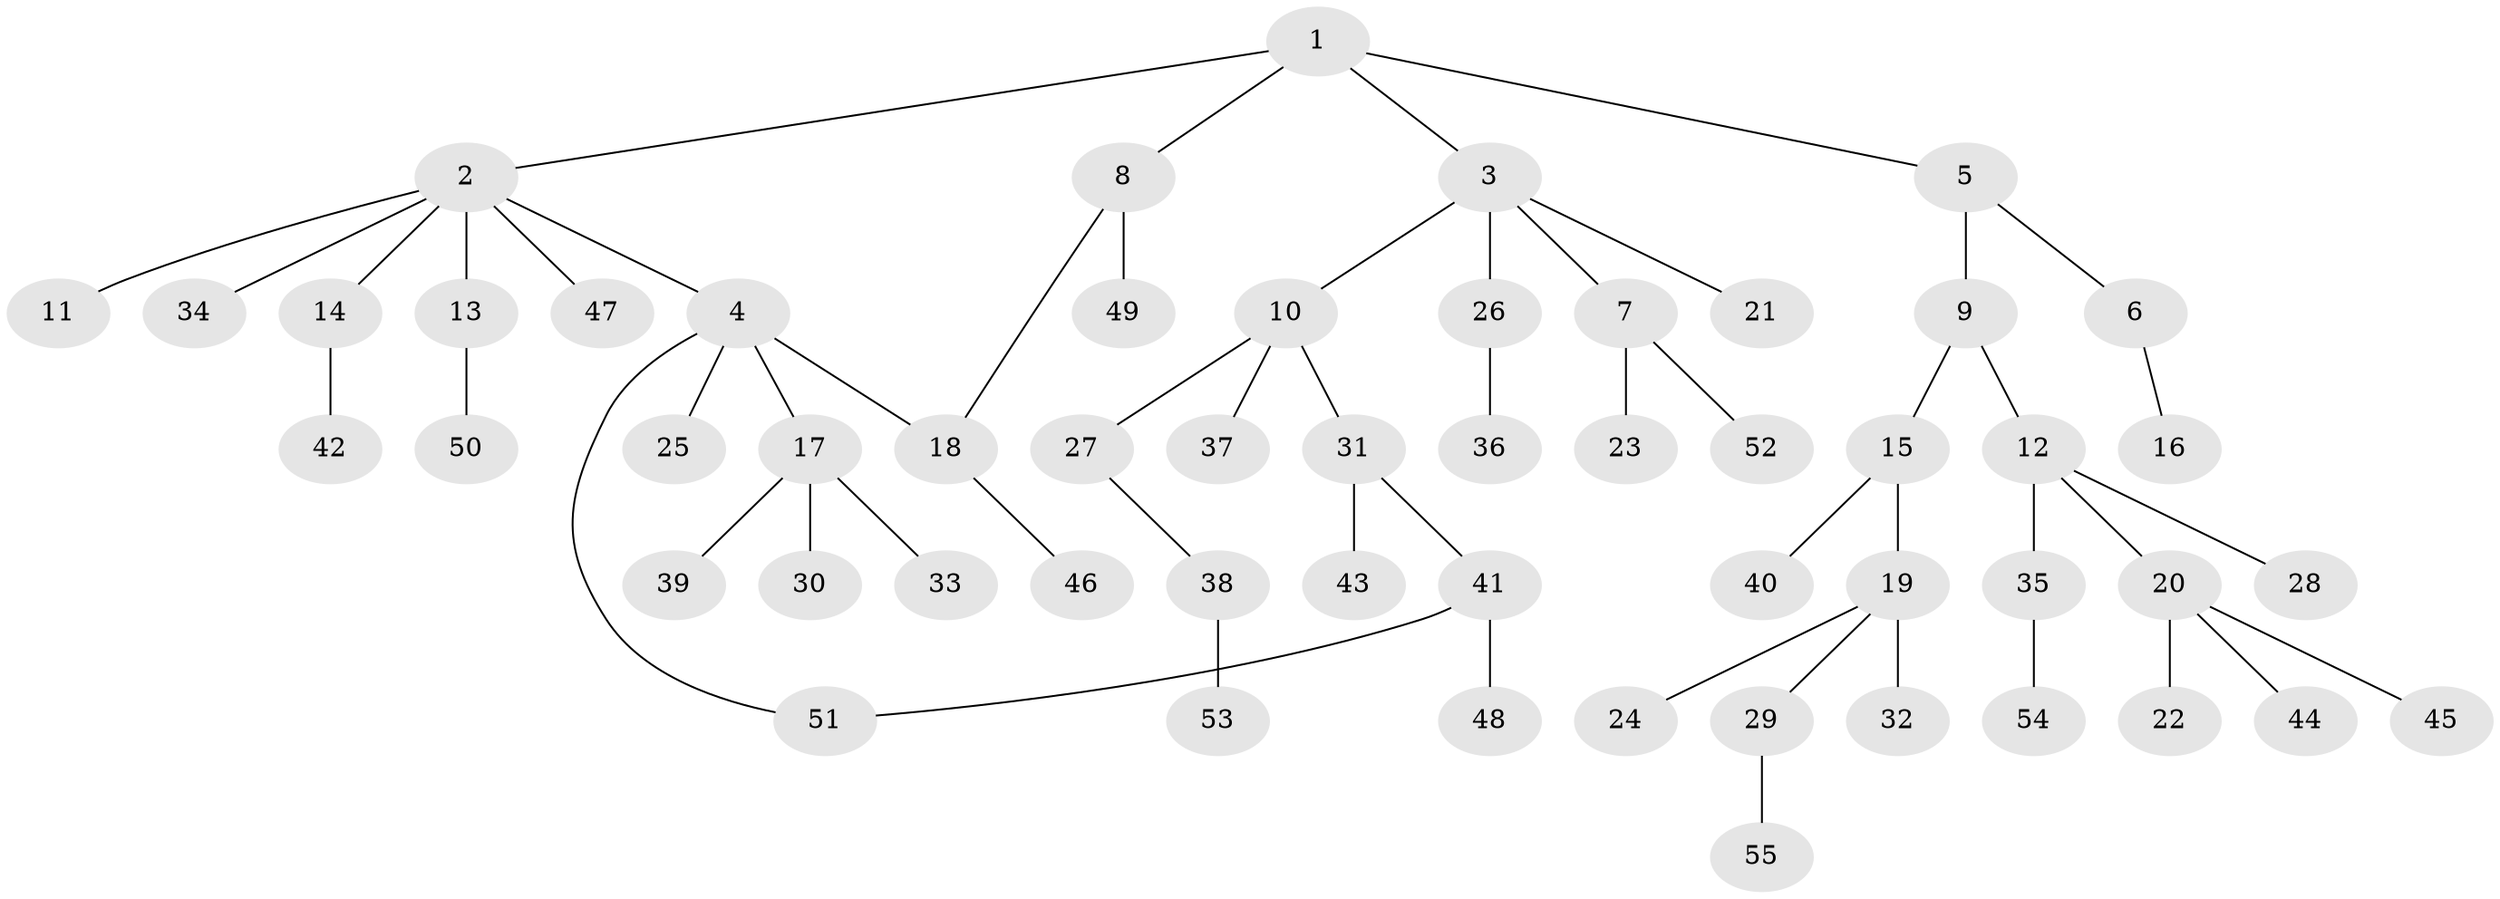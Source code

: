 // Generated by graph-tools (version 1.1) at 2025/01/03/09/25 03:01:06]
// undirected, 55 vertices, 56 edges
graph export_dot {
graph [start="1"]
  node [color=gray90,style=filled];
  1;
  2;
  3;
  4;
  5;
  6;
  7;
  8;
  9;
  10;
  11;
  12;
  13;
  14;
  15;
  16;
  17;
  18;
  19;
  20;
  21;
  22;
  23;
  24;
  25;
  26;
  27;
  28;
  29;
  30;
  31;
  32;
  33;
  34;
  35;
  36;
  37;
  38;
  39;
  40;
  41;
  42;
  43;
  44;
  45;
  46;
  47;
  48;
  49;
  50;
  51;
  52;
  53;
  54;
  55;
  1 -- 2;
  1 -- 3;
  1 -- 5;
  1 -- 8;
  2 -- 4;
  2 -- 11;
  2 -- 13;
  2 -- 14;
  2 -- 34;
  2 -- 47;
  3 -- 7;
  3 -- 10;
  3 -- 21;
  3 -- 26;
  4 -- 17;
  4 -- 25;
  4 -- 51;
  4 -- 18;
  5 -- 6;
  5 -- 9;
  6 -- 16;
  7 -- 23;
  7 -- 52;
  8 -- 18;
  8 -- 49;
  9 -- 12;
  9 -- 15;
  10 -- 27;
  10 -- 31;
  10 -- 37;
  12 -- 20;
  12 -- 28;
  12 -- 35;
  13 -- 50;
  14 -- 42;
  15 -- 19;
  15 -- 40;
  17 -- 30;
  17 -- 33;
  17 -- 39;
  18 -- 46;
  19 -- 24;
  19 -- 29;
  19 -- 32;
  20 -- 22;
  20 -- 44;
  20 -- 45;
  26 -- 36;
  27 -- 38;
  29 -- 55;
  31 -- 41;
  31 -- 43;
  35 -- 54;
  38 -- 53;
  41 -- 48;
  41 -- 51;
}
